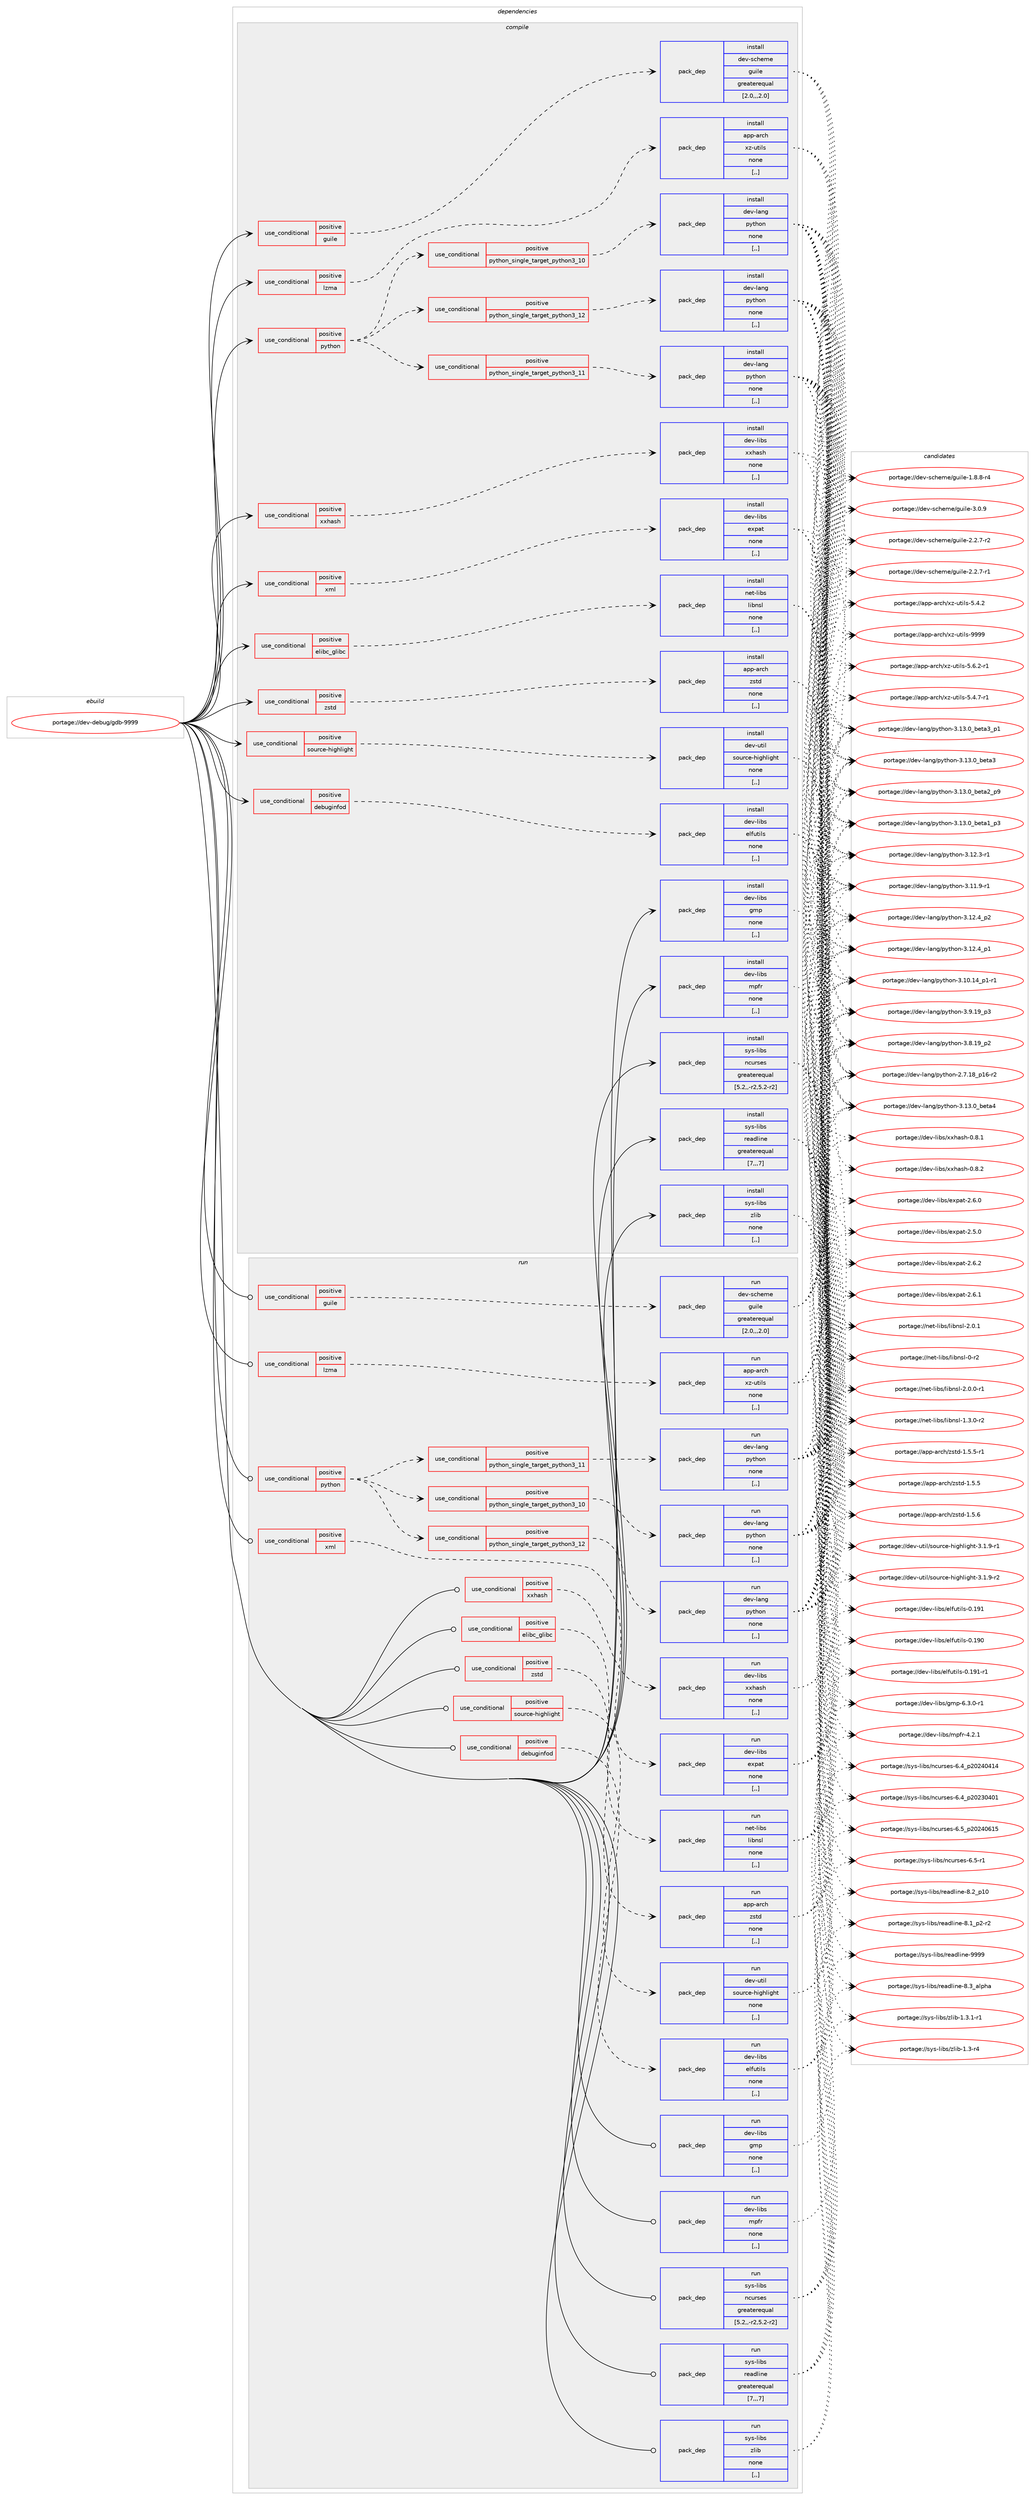 digraph prolog {

# *************
# Graph options
# *************

newrank=true;
concentrate=true;
compound=true;
graph [rankdir=LR,fontname=Helvetica,fontsize=10,ranksep=1.5];#, ranksep=2.5, nodesep=0.2];
edge  [arrowhead=vee];
node  [fontname=Helvetica,fontsize=10];

# **********
# The ebuild
# **********

subgraph cluster_leftcol {
color=gray;
label=<<i>ebuild</i>>;
id [label="portage://dev-debug/gdb-9999", color=red, width=4, href="../dev-debug/gdb-9999.svg"];
}

# ****************
# The dependencies
# ****************

subgraph cluster_midcol {
color=gray;
label=<<i>dependencies</i>>;
subgraph cluster_compile {
fillcolor="#eeeeee";
style=filled;
label=<<i>compile</i>>;
subgraph cond19038 {
dependency72073 [label=<<TABLE BORDER="0" CELLBORDER="1" CELLSPACING="0" CELLPADDING="4"><TR><TD ROWSPAN="3" CELLPADDING="10">use_conditional</TD></TR><TR><TD>positive</TD></TR><TR><TD>debuginfod</TD></TR></TABLE>>, shape=none, color=red];
subgraph pack52085 {
dependency72074 [label=<<TABLE BORDER="0" CELLBORDER="1" CELLSPACING="0" CELLPADDING="4" WIDTH="220"><TR><TD ROWSPAN="6" CELLPADDING="30">pack_dep</TD></TR><TR><TD WIDTH="110">install</TD></TR><TR><TD>dev-libs</TD></TR><TR><TD>elfutils</TD></TR><TR><TD>none</TD></TR><TR><TD>[,,]</TD></TR></TABLE>>, shape=none, color=blue];
}
dependency72073:e -> dependency72074:w [weight=20,style="dashed",arrowhead="vee"];
}
id:e -> dependency72073:w [weight=20,style="solid",arrowhead="vee"];
subgraph cond19039 {
dependency72075 [label=<<TABLE BORDER="0" CELLBORDER="1" CELLSPACING="0" CELLPADDING="4"><TR><TD ROWSPAN="3" CELLPADDING="10">use_conditional</TD></TR><TR><TD>positive</TD></TR><TR><TD>elibc_glibc</TD></TR></TABLE>>, shape=none, color=red];
subgraph pack52086 {
dependency72076 [label=<<TABLE BORDER="0" CELLBORDER="1" CELLSPACING="0" CELLPADDING="4" WIDTH="220"><TR><TD ROWSPAN="6" CELLPADDING="30">pack_dep</TD></TR><TR><TD WIDTH="110">install</TD></TR><TR><TD>net-libs</TD></TR><TR><TD>libnsl</TD></TR><TR><TD>none</TD></TR><TR><TD>[,,]</TD></TR></TABLE>>, shape=none, color=blue];
}
dependency72075:e -> dependency72076:w [weight=20,style="dashed",arrowhead="vee"];
}
id:e -> dependency72075:w [weight=20,style="solid",arrowhead="vee"];
subgraph cond19040 {
dependency72077 [label=<<TABLE BORDER="0" CELLBORDER="1" CELLSPACING="0" CELLPADDING="4"><TR><TD ROWSPAN="3" CELLPADDING="10">use_conditional</TD></TR><TR><TD>positive</TD></TR><TR><TD>guile</TD></TR></TABLE>>, shape=none, color=red];
subgraph pack52087 {
dependency72078 [label=<<TABLE BORDER="0" CELLBORDER="1" CELLSPACING="0" CELLPADDING="4" WIDTH="220"><TR><TD ROWSPAN="6" CELLPADDING="30">pack_dep</TD></TR><TR><TD WIDTH="110">install</TD></TR><TR><TD>dev-scheme</TD></TR><TR><TD>guile</TD></TR><TR><TD>greaterequal</TD></TR><TR><TD>[2.0,,,2.0]</TD></TR></TABLE>>, shape=none, color=blue];
}
dependency72077:e -> dependency72078:w [weight=20,style="dashed",arrowhead="vee"];
}
id:e -> dependency72077:w [weight=20,style="solid",arrowhead="vee"];
subgraph cond19041 {
dependency72079 [label=<<TABLE BORDER="0" CELLBORDER="1" CELLSPACING="0" CELLPADDING="4"><TR><TD ROWSPAN="3" CELLPADDING="10">use_conditional</TD></TR><TR><TD>positive</TD></TR><TR><TD>lzma</TD></TR></TABLE>>, shape=none, color=red];
subgraph pack52088 {
dependency72080 [label=<<TABLE BORDER="0" CELLBORDER="1" CELLSPACING="0" CELLPADDING="4" WIDTH="220"><TR><TD ROWSPAN="6" CELLPADDING="30">pack_dep</TD></TR><TR><TD WIDTH="110">install</TD></TR><TR><TD>app-arch</TD></TR><TR><TD>xz-utils</TD></TR><TR><TD>none</TD></TR><TR><TD>[,,]</TD></TR></TABLE>>, shape=none, color=blue];
}
dependency72079:e -> dependency72080:w [weight=20,style="dashed",arrowhead="vee"];
}
id:e -> dependency72079:w [weight=20,style="solid",arrowhead="vee"];
subgraph cond19042 {
dependency72081 [label=<<TABLE BORDER="0" CELLBORDER="1" CELLSPACING="0" CELLPADDING="4"><TR><TD ROWSPAN="3" CELLPADDING="10">use_conditional</TD></TR><TR><TD>positive</TD></TR><TR><TD>python</TD></TR></TABLE>>, shape=none, color=red];
subgraph cond19043 {
dependency72082 [label=<<TABLE BORDER="0" CELLBORDER="1" CELLSPACING="0" CELLPADDING="4"><TR><TD ROWSPAN="3" CELLPADDING="10">use_conditional</TD></TR><TR><TD>positive</TD></TR><TR><TD>python_single_target_python3_10</TD></TR></TABLE>>, shape=none, color=red];
subgraph pack52089 {
dependency72083 [label=<<TABLE BORDER="0" CELLBORDER="1" CELLSPACING="0" CELLPADDING="4" WIDTH="220"><TR><TD ROWSPAN="6" CELLPADDING="30">pack_dep</TD></TR><TR><TD WIDTH="110">install</TD></TR><TR><TD>dev-lang</TD></TR><TR><TD>python</TD></TR><TR><TD>none</TD></TR><TR><TD>[,,]</TD></TR></TABLE>>, shape=none, color=blue];
}
dependency72082:e -> dependency72083:w [weight=20,style="dashed",arrowhead="vee"];
}
dependency72081:e -> dependency72082:w [weight=20,style="dashed",arrowhead="vee"];
subgraph cond19044 {
dependency72084 [label=<<TABLE BORDER="0" CELLBORDER="1" CELLSPACING="0" CELLPADDING="4"><TR><TD ROWSPAN="3" CELLPADDING="10">use_conditional</TD></TR><TR><TD>positive</TD></TR><TR><TD>python_single_target_python3_11</TD></TR></TABLE>>, shape=none, color=red];
subgraph pack52090 {
dependency72085 [label=<<TABLE BORDER="0" CELLBORDER="1" CELLSPACING="0" CELLPADDING="4" WIDTH="220"><TR><TD ROWSPAN="6" CELLPADDING="30">pack_dep</TD></TR><TR><TD WIDTH="110">install</TD></TR><TR><TD>dev-lang</TD></TR><TR><TD>python</TD></TR><TR><TD>none</TD></TR><TR><TD>[,,]</TD></TR></TABLE>>, shape=none, color=blue];
}
dependency72084:e -> dependency72085:w [weight=20,style="dashed",arrowhead="vee"];
}
dependency72081:e -> dependency72084:w [weight=20,style="dashed",arrowhead="vee"];
subgraph cond19045 {
dependency72086 [label=<<TABLE BORDER="0" CELLBORDER="1" CELLSPACING="0" CELLPADDING="4"><TR><TD ROWSPAN="3" CELLPADDING="10">use_conditional</TD></TR><TR><TD>positive</TD></TR><TR><TD>python_single_target_python3_12</TD></TR></TABLE>>, shape=none, color=red];
subgraph pack52091 {
dependency72087 [label=<<TABLE BORDER="0" CELLBORDER="1" CELLSPACING="0" CELLPADDING="4" WIDTH="220"><TR><TD ROWSPAN="6" CELLPADDING="30">pack_dep</TD></TR><TR><TD WIDTH="110">install</TD></TR><TR><TD>dev-lang</TD></TR><TR><TD>python</TD></TR><TR><TD>none</TD></TR><TR><TD>[,,]</TD></TR></TABLE>>, shape=none, color=blue];
}
dependency72086:e -> dependency72087:w [weight=20,style="dashed",arrowhead="vee"];
}
dependency72081:e -> dependency72086:w [weight=20,style="dashed",arrowhead="vee"];
}
id:e -> dependency72081:w [weight=20,style="solid",arrowhead="vee"];
subgraph cond19046 {
dependency72088 [label=<<TABLE BORDER="0" CELLBORDER="1" CELLSPACING="0" CELLPADDING="4"><TR><TD ROWSPAN="3" CELLPADDING="10">use_conditional</TD></TR><TR><TD>positive</TD></TR><TR><TD>source-highlight</TD></TR></TABLE>>, shape=none, color=red];
subgraph pack52092 {
dependency72089 [label=<<TABLE BORDER="0" CELLBORDER="1" CELLSPACING="0" CELLPADDING="4" WIDTH="220"><TR><TD ROWSPAN="6" CELLPADDING="30">pack_dep</TD></TR><TR><TD WIDTH="110">install</TD></TR><TR><TD>dev-util</TD></TR><TR><TD>source-highlight</TD></TR><TR><TD>none</TD></TR><TR><TD>[,,]</TD></TR></TABLE>>, shape=none, color=blue];
}
dependency72088:e -> dependency72089:w [weight=20,style="dashed",arrowhead="vee"];
}
id:e -> dependency72088:w [weight=20,style="solid",arrowhead="vee"];
subgraph cond19047 {
dependency72090 [label=<<TABLE BORDER="0" CELLBORDER="1" CELLSPACING="0" CELLPADDING="4"><TR><TD ROWSPAN="3" CELLPADDING="10">use_conditional</TD></TR><TR><TD>positive</TD></TR><TR><TD>xml</TD></TR></TABLE>>, shape=none, color=red];
subgraph pack52093 {
dependency72091 [label=<<TABLE BORDER="0" CELLBORDER="1" CELLSPACING="0" CELLPADDING="4" WIDTH="220"><TR><TD ROWSPAN="6" CELLPADDING="30">pack_dep</TD></TR><TR><TD WIDTH="110">install</TD></TR><TR><TD>dev-libs</TD></TR><TR><TD>expat</TD></TR><TR><TD>none</TD></TR><TR><TD>[,,]</TD></TR></TABLE>>, shape=none, color=blue];
}
dependency72090:e -> dependency72091:w [weight=20,style="dashed",arrowhead="vee"];
}
id:e -> dependency72090:w [weight=20,style="solid",arrowhead="vee"];
subgraph cond19048 {
dependency72092 [label=<<TABLE BORDER="0" CELLBORDER="1" CELLSPACING="0" CELLPADDING="4"><TR><TD ROWSPAN="3" CELLPADDING="10">use_conditional</TD></TR><TR><TD>positive</TD></TR><TR><TD>xxhash</TD></TR></TABLE>>, shape=none, color=red];
subgraph pack52094 {
dependency72093 [label=<<TABLE BORDER="0" CELLBORDER="1" CELLSPACING="0" CELLPADDING="4" WIDTH="220"><TR><TD ROWSPAN="6" CELLPADDING="30">pack_dep</TD></TR><TR><TD WIDTH="110">install</TD></TR><TR><TD>dev-libs</TD></TR><TR><TD>xxhash</TD></TR><TR><TD>none</TD></TR><TR><TD>[,,]</TD></TR></TABLE>>, shape=none, color=blue];
}
dependency72092:e -> dependency72093:w [weight=20,style="dashed",arrowhead="vee"];
}
id:e -> dependency72092:w [weight=20,style="solid",arrowhead="vee"];
subgraph cond19049 {
dependency72094 [label=<<TABLE BORDER="0" CELLBORDER="1" CELLSPACING="0" CELLPADDING="4"><TR><TD ROWSPAN="3" CELLPADDING="10">use_conditional</TD></TR><TR><TD>positive</TD></TR><TR><TD>zstd</TD></TR></TABLE>>, shape=none, color=red];
subgraph pack52095 {
dependency72095 [label=<<TABLE BORDER="0" CELLBORDER="1" CELLSPACING="0" CELLPADDING="4" WIDTH="220"><TR><TD ROWSPAN="6" CELLPADDING="30">pack_dep</TD></TR><TR><TD WIDTH="110">install</TD></TR><TR><TD>app-arch</TD></TR><TR><TD>zstd</TD></TR><TR><TD>none</TD></TR><TR><TD>[,,]</TD></TR></TABLE>>, shape=none, color=blue];
}
dependency72094:e -> dependency72095:w [weight=20,style="dashed",arrowhead="vee"];
}
id:e -> dependency72094:w [weight=20,style="solid",arrowhead="vee"];
subgraph pack52096 {
dependency72096 [label=<<TABLE BORDER="0" CELLBORDER="1" CELLSPACING="0" CELLPADDING="4" WIDTH="220"><TR><TD ROWSPAN="6" CELLPADDING="30">pack_dep</TD></TR><TR><TD WIDTH="110">install</TD></TR><TR><TD>dev-libs</TD></TR><TR><TD>gmp</TD></TR><TR><TD>none</TD></TR><TR><TD>[,,]</TD></TR></TABLE>>, shape=none, color=blue];
}
id:e -> dependency72096:w [weight=20,style="solid",arrowhead="vee"];
subgraph pack52097 {
dependency72097 [label=<<TABLE BORDER="0" CELLBORDER="1" CELLSPACING="0" CELLPADDING="4" WIDTH="220"><TR><TD ROWSPAN="6" CELLPADDING="30">pack_dep</TD></TR><TR><TD WIDTH="110">install</TD></TR><TR><TD>dev-libs</TD></TR><TR><TD>mpfr</TD></TR><TR><TD>none</TD></TR><TR><TD>[,,]</TD></TR></TABLE>>, shape=none, color=blue];
}
id:e -> dependency72097:w [weight=20,style="solid",arrowhead="vee"];
subgraph pack52098 {
dependency72098 [label=<<TABLE BORDER="0" CELLBORDER="1" CELLSPACING="0" CELLPADDING="4" WIDTH="220"><TR><TD ROWSPAN="6" CELLPADDING="30">pack_dep</TD></TR><TR><TD WIDTH="110">install</TD></TR><TR><TD>sys-libs</TD></TR><TR><TD>ncurses</TD></TR><TR><TD>greaterequal</TD></TR><TR><TD>[5.2,,-r2,5.2-r2]</TD></TR></TABLE>>, shape=none, color=blue];
}
id:e -> dependency72098:w [weight=20,style="solid",arrowhead="vee"];
subgraph pack52099 {
dependency72099 [label=<<TABLE BORDER="0" CELLBORDER="1" CELLSPACING="0" CELLPADDING="4" WIDTH="220"><TR><TD ROWSPAN="6" CELLPADDING="30">pack_dep</TD></TR><TR><TD WIDTH="110">install</TD></TR><TR><TD>sys-libs</TD></TR><TR><TD>readline</TD></TR><TR><TD>greaterequal</TD></TR><TR><TD>[7,,,7]</TD></TR></TABLE>>, shape=none, color=blue];
}
id:e -> dependency72099:w [weight=20,style="solid",arrowhead="vee"];
subgraph pack52100 {
dependency72100 [label=<<TABLE BORDER="0" CELLBORDER="1" CELLSPACING="0" CELLPADDING="4" WIDTH="220"><TR><TD ROWSPAN="6" CELLPADDING="30">pack_dep</TD></TR><TR><TD WIDTH="110">install</TD></TR><TR><TD>sys-libs</TD></TR><TR><TD>zlib</TD></TR><TR><TD>none</TD></TR><TR><TD>[,,]</TD></TR></TABLE>>, shape=none, color=blue];
}
id:e -> dependency72100:w [weight=20,style="solid",arrowhead="vee"];
}
subgraph cluster_compileandrun {
fillcolor="#eeeeee";
style=filled;
label=<<i>compile and run</i>>;
}
subgraph cluster_run {
fillcolor="#eeeeee";
style=filled;
label=<<i>run</i>>;
subgraph cond19050 {
dependency72101 [label=<<TABLE BORDER="0" CELLBORDER="1" CELLSPACING="0" CELLPADDING="4"><TR><TD ROWSPAN="3" CELLPADDING="10">use_conditional</TD></TR><TR><TD>positive</TD></TR><TR><TD>debuginfod</TD></TR></TABLE>>, shape=none, color=red];
subgraph pack52101 {
dependency72102 [label=<<TABLE BORDER="0" CELLBORDER="1" CELLSPACING="0" CELLPADDING="4" WIDTH="220"><TR><TD ROWSPAN="6" CELLPADDING="30">pack_dep</TD></TR><TR><TD WIDTH="110">run</TD></TR><TR><TD>dev-libs</TD></TR><TR><TD>elfutils</TD></TR><TR><TD>none</TD></TR><TR><TD>[,,]</TD></TR></TABLE>>, shape=none, color=blue];
}
dependency72101:e -> dependency72102:w [weight=20,style="dashed",arrowhead="vee"];
}
id:e -> dependency72101:w [weight=20,style="solid",arrowhead="odot"];
subgraph cond19051 {
dependency72103 [label=<<TABLE BORDER="0" CELLBORDER="1" CELLSPACING="0" CELLPADDING="4"><TR><TD ROWSPAN="3" CELLPADDING="10">use_conditional</TD></TR><TR><TD>positive</TD></TR><TR><TD>elibc_glibc</TD></TR></TABLE>>, shape=none, color=red];
subgraph pack52102 {
dependency72104 [label=<<TABLE BORDER="0" CELLBORDER="1" CELLSPACING="0" CELLPADDING="4" WIDTH="220"><TR><TD ROWSPAN="6" CELLPADDING="30">pack_dep</TD></TR><TR><TD WIDTH="110">run</TD></TR><TR><TD>net-libs</TD></TR><TR><TD>libnsl</TD></TR><TR><TD>none</TD></TR><TR><TD>[,,]</TD></TR></TABLE>>, shape=none, color=blue];
}
dependency72103:e -> dependency72104:w [weight=20,style="dashed",arrowhead="vee"];
}
id:e -> dependency72103:w [weight=20,style="solid",arrowhead="odot"];
subgraph cond19052 {
dependency72105 [label=<<TABLE BORDER="0" CELLBORDER="1" CELLSPACING="0" CELLPADDING="4"><TR><TD ROWSPAN="3" CELLPADDING="10">use_conditional</TD></TR><TR><TD>positive</TD></TR><TR><TD>guile</TD></TR></TABLE>>, shape=none, color=red];
subgraph pack52103 {
dependency72106 [label=<<TABLE BORDER="0" CELLBORDER="1" CELLSPACING="0" CELLPADDING="4" WIDTH="220"><TR><TD ROWSPAN="6" CELLPADDING="30">pack_dep</TD></TR><TR><TD WIDTH="110">run</TD></TR><TR><TD>dev-scheme</TD></TR><TR><TD>guile</TD></TR><TR><TD>greaterequal</TD></TR><TR><TD>[2.0,,,2.0]</TD></TR></TABLE>>, shape=none, color=blue];
}
dependency72105:e -> dependency72106:w [weight=20,style="dashed",arrowhead="vee"];
}
id:e -> dependency72105:w [weight=20,style="solid",arrowhead="odot"];
subgraph cond19053 {
dependency72107 [label=<<TABLE BORDER="0" CELLBORDER="1" CELLSPACING="0" CELLPADDING="4"><TR><TD ROWSPAN="3" CELLPADDING="10">use_conditional</TD></TR><TR><TD>positive</TD></TR><TR><TD>lzma</TD></TR></TABLE>>, shape=none, color=red];
subgraph pack52104 {
dependency72108 [label=<<TABLE BORDER="0" CELLBORDER="1" CELLSPACING="0" CELLPADDING="4" WIDTH="220"><TR><TD ROWSPAN="6" CELLPADDING="30">pack_dep</TD></TR><TR><TD WIDTH="110">run</TD></TR><TR><TD>app-arch</TD></TR><TR><TD>xz-utils</TD></TR><TR><TD>none</TD></TR><TR><TD>[,,]</TD></TR></TABLE>>, shape=none, color=blue];
}
dependency72107:e -> dependency72108:w [weight=20,style="dashed",arrowhead="vee"];
}
id:e -> dependency72107:w [weight=20,style="solid",arrowhead="odot"];
subgraph cond19054 {
dependency72109 [label=<<TABLE BORDER="0" CELLBORDER="1" CELLSPACING="0" CELLPADDING="4"><TR><TD ROWSPAN="3" CELLPADDING="10">use_conditional</TD></TR><TR><TD>positive</TD></TR><TR><TD>python</TD></TR></TABLE>>, shape=none, color=red];
subgraph cond19055 {
dependency72110 [label=<<TABLE BORDER="0" CELLBORDER="1" CELLSPACING="0" CELLPADDING="4"><TR><TD ROWSPAN="3" CELLPADDING="10">use_conditional</TD></TR><TR><TD>positive</TD></TR><TR><TD>python_single_target_python3_10</TD></TR></TABLE>>, shape=none, color=red];
subgraph pack52105 {
dependency72111 [label=<<TABLE BORDER="0" CELLBORDER="1" CELLSPACING="0" CELLPADDING="4" WIDTH="220"><TR><TD ROWSPAN="6" CELLPADDING="30">pack_dep</TD></TR><TR><TD WIDTH="110">run</TD></TR><TR><TD>dev-lang</TD></TR><TR><TD>python</TD></TR><TR><TD>none</TD></TR><TR><TD>[,,]</TD></TR></TABLE>>, shape=none, color=blue];
}
dependency72110:e -> dependency72111:w [weight=20,style="dashed",arrowhead="vee"];
}
dependency72109:e -> dependency72110:w [weight=20,style="dashed",arrowhead="vee"];
subgraph cond19056 {
dependency72112 [label=<<TABLE BORDER="0" CELLBORDER="1" CELLSPACING="0" CELLPADDING="4"><TR><TD ROWSPAN="3" CELLPADDING="10">use_conditional</TD></TR><TR><TD>positive</TD></TR><TR><TD>python_single_target_python3_11</TD></TR></TABLE>>, shape=none, color=red];
subgraph pack52106 {
dependency72113 [label=<<TABLE BORDER="0" CELLBORDER="1" CELLSPACING="0" CELLPADDING="4" WIDTH="220"><TR><TD ROWSPAN="6" CELLPADDING="30">pack_dep</TD></TR><TR><TD WIDTH="110">run</TD></TR><TR><TD>dev-lang</TD></TR><TR><TD>python</TD></TR><TR><TD>none</TD></TR><TR><TD>[,,]</TD></TR></TABLE>>, shape=none, color=blue];
}
dependency72112:e -> dependency72113:w [weight=20,style="dashed",arrowhead="vee"];
}
dependency72109:e -> dependency72112:w [weight=20,style="dashed",arrowhead="vee"];
subgraph cond19057 {
dependency72114 [label=<<TABLE BORDER="0" CELLBORDER="1" CELLSPACING="0" CELLPADDING="4"><TR><TD ROWSPAN="3" CELLPADDING="10">use_conditional</TD></TR><TR><TD>positive</TD></TR><TR><TD>python_single_target_python3_12</TD></TR></TABLE>>, shape=none, color=red];
subgraph pack52107 {
dependency72115 [label=<<TABLE BORDER="0" CELLBORDER="1" CELLSPACING="0" CELLPADDING="4" WIDTH="220"><TR><TD ROWSPAN="6" CELLPADDING="30">pack_dep</TD></TR><TR><TD WIDTH="110">run</TD></TR><TR><TD>dev-lang</TD></TR><TR><TD>python</TD></TR><TR><TD>none</TD></TR><TR><TD>[,,]</TD></TR></TABLE>>, shape=none, color=blue];
}
dependency72114:e -> dependency72115:w [weight=20,style="dashed",arrowhead="vee"];
}
dependency72109:e -> dependency72114:w [weight=20,style="dashed",arrowhead="vee"];
}
id:e -> dependency72109:w [weight=20,style="solid",arrowhead="odot"];
subgraph cond19058 {
dependency72116 [label=<<TABLE BORDER="0" CELLBORDER="1" CELLSPACING="0" CELLPADDING="4"><TR><TD ROWSPAN="3" CELLPADDING="10">use_conditional</TD></TR><TR><TD>positive</TD></TR><TR><TD>source-highlight</TD></TR></TABLE>>, shape=none, color=red];
subgraph pack52108 {
dependency72117 [label=<<TABLE BORDER="0" CELLBORDER="1" CELLSPACING="0" CELLPADDING="4" WIDTH="220"><TR><TD ROWSPAN="6" CELLPADDING="30">pack_dep</TD></TR><TR><TD WIDTH="110">run</TD></TR><TR><TD>dev-util</TD></TR><TR><TD>source-highlight</TD></TR><TR><TD>none</TD></TR><TR><TD>[,,]</TD></TR></TABLE>>, shape=none, color=blue];
}
dependency72116:e -> dependency72117:w [weight=20,style="dashed",arrowhead="vee"];
}
id:e -> dependency72116:w [weight=20,style="solid",arrowhead="odot"];
subgraph cond19059 {
dependency72118 [label=<<TABLE BORDER="0" CELLBORDER="1" CELLSPACING="0" CELLPADDING="4"><TR><TD ROWSPAN="3" CELLPADDING="10">use_conditional</TD></TR><TR><TD>positive</TD></TR><TR><TD>xml</TD></TR></TABLE>>, shape=none, color=red];
subgraph pack52109 {
dependency72119 [label=<<TABLE BORDER="0" CELLBORDER="1" CELLSPACING="0" CELLPADDING="4" WIDTH="220"><TR><TD ROWSPAN="6" CELLPADDING="30">pack_dep</TD></TR><TR><TD WIDTH="110">run</TD></TR><TR><TD>dev-libs</TD></TR><TR><TD>expat</TD></TR><TR><TD>none</TD></TR><TR><TD>[,,]</TD></TR></TABLE>>, shape=none, color=blue];
}
dependency72118:e -> dependency72119:w [weight=20,style="dashed",arrowhead="vee"];
}
id:e -> dependency72118:w [weight=20,style="solid",arrowhead="odot"];
subgraph cond19060 {
dependency72120 [label=<<TABLE BORDER="0" CELLBORDER="1" CELLSPACING="0" CELLPADDING="4"><TR><TD ROWSPAN="3" CELLPADDING="10">use_conditional</TD></TR><TR><TD>positive</TD></TR><TR><TD>xxhash</TD></TR></TABLE>>, shape=none, color=red];
subgraph pack52110 {
dependency72121 [label=<<TABLE BORDER="0" CELLBORDER="1" CELLSPACING="0" CELLPADDING="4" WIDTH="220"><TR><TD ROWSPAN="6" CELLPADDING="30">pack_dep</TD></TR><TR><TD WIDTH="110">run</TD></TR><TR><TD>dev-libs</TD></TR><TR><TD>xxhash</TD></TR><TR><TD>none</TD></TR><TR><TD>[,,]</TD></TR></TABLE>>, shape=none, color=blue];
}
dependency72120:e -> dependency72121:w [weight=20,style="dashed",arrowhead="vee"];
}
id:e -> dependency72120:w [weight=20,style="solid",arrowhead="odot"];
subgraph cond19061 {
dependency72122 [label=<<TABLE BORDER="0" CELLBORDER="1" CELLSPACING="0" CELLPADDING="4"><TR><TD ROWSPAN="3" CELLPADDING="10">use_conditional</TD></TR><TR><TD>positive</TD></TR><TR><TD>zstd</TD></TR></TABLE>>, shape=none, color=red];
subgraph pack52111 {
dependency72123 [label=<<TABLE BORDER="0" CELLBORDER="1" CELLSPACING="0" CELLPADDING="4" WIDTH="220"><TR><TD ROWSPAN="6" CELLPADDING="30">pack_dep</TD></TR><TR><TD WIDTH="110">run</TD></TR><TR><TD>app-arch</TD></TR><TR><TD>zstd</TD></TR><TR><TD>none</TD></TR><TR><TD>[,,]</TD></TR></TABLE>>, shape=none, color=blue];
}
dependency72122:e -> dependency72123:w [weight=20,style="dashed",arrowhead="vee"];
}
id:e -> dependency72122:w [weight=20,style="solid",arrowhead="odot"];
subgraph pack52112 {
dependency72124 [label=<<TABLE BORDER="0" CELLBORDER="1" CELLSPACING="0" CELLPADDING="4" WIDTH="220"><TR><TD ROWSPAN="6" CELLPADDING="30">pack_dep</TD></TR><TR><TD WIDTH="110">run</TD></TR><TR><TD>dev-libs</TD></TR><TR><TD>gmp</TD></TR><TR><TD>none</TD></TR><TR><TD>[,,]</TD></TR></TABLE>>, shape=none, color=blue];
}
id:e -> dependency72124:w [weight=20,style="solid",arrowhead="odot"];
subgraph pack52113 {
dependency72125 [label=<<TABLE BORDER="0" CELLBORDER="1" CELLSPACING="0" CELLPADDING="4" WIDTH="220"><TR><TD ROWSPAN="6" CELLPADDING="30">pack_dep</TD></TR><TR><TD WIDTH="110">run</TD></TR><TR><TD>dev-libs</TD></TR><TR><TD>mpfr</TD></TR><TR><TD>none</TD></TR><TR><TD>[,,]</TD></TR></TABLE>>, shape=none, color=blue];
}
id:e -> dependency72125:w [weight=20,style="solid",arrowhead="odot"];
subgraph pack52114 {
dependency72126 [label=<<TABLE BORDER="0" CELLBORDER="1" CELLSPACING="0" CELLPADDING="4" WIDTH="220"><TR><TD ROWSPAN="6" CELLPADDING="30">pack_dep</TD></TR><TR><TD WIDTH="110">run</TD></TR><TR><TD>sys-libs</TD></TR><TR><TD>ncurses</TD></TR><TR><TD>greaterequal</TD></TR><TR><TD>[5.2,,-r2,5.2-r2]</TD></TR></TABLE>>, shape=none, color=blue];
}
id:e -> dependency72126:w [weight=20,style="solid",arrowhead="odot"];
subgraph pack52115 {
dependency72127 [label=<<TABLE BORDER="0" CELLBORDER="1" CELLSPACING="0" CELLPADDING="4" WIDTH="220"><TR><TD ROWSPAN="6" CELLPADDING="30">pack_dep</TD></TR><TR><TD WIDTH="110">run</TD></TR><TR><TD>sys-libs</TD></TR><TR><TD>readline</TD></TR><TR><TD>greaterequal</TD></TR><TR><TD>[7,,,7]</TD></TR></TABLE>>, shape=none, color=blue];
}
id:e -> dependency72127:w [weight=20,style="solid",arrowhead="odot"];
subgraph pack52116 {
dependency72128 [label=<<TABLE BORDER="0" CELLBORDER="1" CELLSPACING="0" CELLPADDING="4" WIDTH="220"><TR><TD ROWSPAN="6" CELLPADDING="30">pack_dep</TD></TR><TR><TD WIDTH="110">run</TD></TR><TR><TD>sys-libs</TD></TR><TR><TD>zlib</TD></TR><TR><TD>none</TD></TR><TR><TD>[,,]</TD></TR></TABLE>>, shape=none, color=blue];
}
id:e -> dependency72128:w [weight=20,style="solid",arrowhead="odot"];
}
}

# **************
# The candidates
# **************

subgraph cluster_choices {
rank=same;
color=gray;
label=<<i>candidates</i>>;

subgraph choice52085 {
color=black;
nodesep=1;
choice1001011184510810598115471011081021171161051081154548464957494511449 [label="portage://dev-libs/elfutils-0.191-r1", color=red, width=4,href="../dev-libs/elfutils-0.191-r1.svg"];
choice100101118451081059811547101108102117116105108115454846495749 [label="portage://dev-libs/elfutils-0.191", color=red, width=4,href="../dev-libs/elfutils-0.191.svg"];
choice100101118451081059811547101108102117116105108115454846495748 [label="portage://dev-libs/elfutils-0.190", color=red, width=4,href="../dev-libs/elfutils-0.190.svg"];
dependency72074:e -> choice1001011184510810598115471011081021171161051081154548464957494511449:w [style=dotted,weight="100"];
dependency72074:e -> choice100101118451081059811547101108102117116105108115454846495749:w [style=dotted,weight="100"];
dependency72074:e -> choice100101118451081059811547101108102117116105108115454846495748:w [style=dotted,weight="100"];
}
subgraph choice52086 {
color=black;
nodesep=1;
choice11010111645108105981154710810598110115108455046484649 [label="portage://net-libs/libnsl-2.0.1", color=red, width=4,href="../net-libs/libnsl-2.0.1.svg"];
choice110101116451081059811547108105981101151084550464846484511449 [label="portage://net-libs/libnsl-2.0.0-r1", color=red, width=4,href="../net-libs/libnsl-2.0.0-r1.svg"];
choice110101116451081059811547108105981101151084549465146484511450 [label="portage://net-libs/libnsl-1.3.0-r2", color=red, width=4,href="../net-libs/libnsl-1.3.0-r2.svg"];
choice1101011164510810598115471081059811011510845484511450 [label="portage://net-libs/libnsl-0-r2", color=red, width=4,href="../net-libs/libnsl-0-r2.svg"];
dependency72076:e -> choice11010111645108105981154710810598110115108455046484649:w [style=dotted,weight="100"];
dependency72076:e -> choice110101116451081059811547108105981101151084550464846484511449:w [style=dotted,weight="100"];
dependency72076:e -> choice110101116451081059811547108105981101151084549465146484511450:w [style=dotted,weight="100"];
dependency72076:e -> choice1101011164510810598115471081059811011510845484511450:w [style=dotted,weight="100"];
}
subgraph choice52087 {
color=black;
nodesep=1;
choice100101118451159910410110910147103117105108101455146484657 [label="portage://dev-scheme/guile-3.0.9", color=red, width=4,href="../dev-scheme/guile-3.0.9.svg"];
choice1001011184511599104101109101471031171051081014550465046554511450 [label="portage://dev-scheme/guile-2.2.7-r2", color=red, width=4,href="../dev-scheme/guile-2.2.7-r2.svg"];
choice1001011184511599104101109101471031171051081014550465046554511449 [label="portage://dev-scheme/guile-2.2.7-r1", color=red, width=4,href="../dev-scheme/guile-2.2.7-r1.svg"];
choice1001011184511599104101109101471031171051081014549465646564511452 [label="portage://dev-scheme/guile-1.8.8-r4", color=red, width=4,href="../dev-scheme/guile-1.8.8-r4.svg"];
dependency72078:e -> choice100101118451159910410110910147103117105108101455146484657:w [style=dotted,weight="100"];
dependency72078:e -> choice1001011184511599104101109101471031171051081014550465046554511450:w [style=dotted,weight="100"];
dependency72078:e -> choice1001011184511599104101109101471031171051081014550465046554511449:w [style=dotted,weight="100"];
dependency72078:e -> choice1001011184511599104101109101471031171051081014549465646564511452:w [style=dotted,weight="100"];
}
subgraph choice52088 {
color=black;
nodesep=1;
choice9711211245971149910447120122451171161051081154557575757 [label="portage://app-arch/xz-utils-9999", color=red, width=4,href="../app-arch/xz-utils-9999.svg"];
choice9711211245971149910447120122451171161051081154553465446504511449 [label="portage://app-arch/xz-utils-5.6.2-r1", color=red, width=4,href="../app-arch/xz-utils-5.6.2-r1.svg"];
choice9711211245971149910447120122451171161051081154553465246554511449 [label="portage://app-arch/xz-utils-5.4.7-r1", color=red, width=4,href="../app-arch/xz-utils-5.4.7-r1.svg"];
choice971121124597114991044712012245117116105108115455346524650 [label="portage://app-arch/xz-utils-5.4.2", color=red, width=4,href="../app-arch/xz-utils-5.4.2.svg"];
dependency72080:e -> choice9711211245971149910447120122451171161051081154557575757:w [style=dotted,weight="100"];
dependency72080:e -> choice9711211245971149910447120122451171161051081154553465446504511449:w [style=dotted,weight="100"];
dependency72080:e -> choice9711211245971149910447120122451171161051081154553465246554511449:w [style=dotted,weight="100"];
dependency72080:e -> choice971121124597114991044712012245117116105108115455346524650:w [style=dotted,weight="100"];
}
subgraph choice52089 {
color=black;
nodesep=1;
choice1001011184510897110103471121211161041111104551464951464895981011169752 [label="portage://dev-lang/python-3.13.0_beta4", color=red, width=4,href="../dev-lang/python-3.13.0_beta4.svg"];
choice10010111845108971101034711212111610411111045514649514648959810111697519511249 [label="portage://dev-lang/python-3.13.0_beta3_p1", color=red, width=4,href="../dev-lang/python-3.13.0_beta3_p1.svg"];
choice1001011184510897110103471121211161041111104551464951464895981011169751 [label="portage://dev-lang/python-3.13.0_beta3", color=red, width=4,href="../dev-lang/python-3.13.0_beta3.svg"];
choice10010111845108971101034711212111610411111045514649514648959810111697509511257 [label="portage://dev-lang/python-3.13.0_beta2_p9", color=red, width=4,href="../dev-lang/python-3.13.0_beta2_p9.svg"];
choice10010111845108971101034711212111610411111045514649514648959810111697499511251 [label="portage://dev-lang/python-3.13.0_beta1_p3", color=red, width=4,href="../dev-lang/python-3.13.0_beta1_p3.svg"];
choice100101118451089711010347112121116104111110455146495046529511250 [label="portage://dev-lang/python-3.12.4_p2", color=red, width=4,href="../dev-lang/python-3.12.4_p2.svg"];
choice100101118451089711010347112121116104111110455146495046529511249 [label="portage://dev-lang/python-3.12.4_p1", color=red, width=4,href="../dev-lang/python-3.12.4_p1.svg"];
choice100101118451089711010347112121116104111110455146495046514511449 [label="portage://dev-lang/python-3.12.3-r1", color=red, width=4,href="../dev-lang/python-3.12.3-r1.svg"];
choice100101118451089711010347112121116104111110455146494946574511449 [label="portage://dev-lang/python-3.11.9-r1", color=red, width=4,href="../dev-lang/python-3.11.9-r1.svg"];
choice100101118451089711010347112121116104111110455146494846495295112494511449 [label="portage://dev-lang/python-3.10.14_p1-r1", color=red, width=4,href="../dev-lang/python-3.10.14_p1-r1.svg"];
choice100101118451089711010347112121116104111110455146574649579511251 [label="portage://dev-lang/python-3.9.19_p3", color=red, width=4,href="../dev-lang/python-3.9.19_p3.svg"];
choice100101118451089711010347112121116104111110455146564649579511250 [label="portage://dev-lang/python-3.8.19_p2", color=red, width=4,href="../dev-lang/python-3.8.19_p2.svg"];
choice100101118451089711010347112121116104111110455046554649569511249544511450 [label="portage://dev-lang/python-2.7.18_p16-r2", color=red, width=4,href="../dev-lang/python-2.7.18_p16-r2.svg"];
dependency72083:e -> choice1001011184510897110103471121211161041111104551464951464895981011169752:w [style=dotted,weight="100"];
dependency72083:e -> choice10010111845108971101034711212111610411111045514649514648959810111697519511249:w [style=dotted,weight="100"];
dependency72083:e -> choice1001011184510897110103471121211161041111104551464951464895981011169751:w [style=dotted,weight="100"];
dependency72083:e -> choice10010111845108971101034711212111610411111045514649514648959810111697509511257:w [style=dotted,weight="100"];
dependency72083:e -> choice10010111845108971101034711212111610411111045514649514648959810111697499511251:w [style=dotted,weight="100"];
dependency72083:e -> choice100101118451089711010347112121116104111110455146495046529511250:w [style=dotted,weight="100"];
dependency72083:e -> choice100101118451089711010347112121116104111110455146495046529511249:w [style=dotted,weight="100"];
dependency72083:e -> choice100101118451089711010347112121116104111110455146495046514511449:w [style=dotted,weight="100"];
dependency72083:e -> choice100101118451089711010347112121116104111110455146494946574511449:w [style=dotted,weight="100"];
dependency72083:e -> choice100101118451089711010347112121116104111110455146494846495295112494511449:w [style=dotted,weight="100"];
dependency72083:e -> choice100101118451089711010347112121116104111110455146574649579511251:w [style=dotted,weight="100"];
dependency72083:e -> choice100101118451089711010347112121116104111110455146564649579511250:w [style=dotted,weight="100"];
dependency72083:e -> choice100101118451089711010347112121116104111110455046554649569511249544511450:w [style=dotted,weight="100"];
}
subgraph choice52090 {
color=black;
nodesep=1;
choice1001011184510897110103471121211161041111104551464951464895981011169752 [label="portage://dev-lang/python-3.13.0_beta4", color=red, width=4,href="../dev-lang/python-3.13.0_beta4.svg"];
choice10010111845108971101034711212111610411111045514649514648959810111697519511249 [label="portage://dev-lang/python-3.13.0_beta3_p1", color=red, width=4,href="../dev-lang/python-3.13.0_beta3_p1.svg"];
choice1001011184510897110103471121211161041111104551464951464895981011169751 [label="portage://dev-lang/python-3.13.0_beta3", color=red, width=4,href="../dev-lang/python-3.13.0_beta3.svg"];
choice10010111845108971101034711212111610411111045514649514648959810111697509511257 [label="portage://dev-lang/python-3.13.0_beta2_p9", color=red, width=4,href="../dev-lang/python-3.13.0_beta2_p9.svg"];
choice10010111845108971101034711212111610411111045514649514648959810111697499511251 [label="portage://dev-lang/python-3.13.0_beta1_p3", color=red, width=4,href="../dev-lang/python-3.13.0_beta1_p3.svg"];
choice100101118451089711010347112121116104111110455146495046529511250 [label="portage://dev-lang/python-3.12.4_p2", color=red, width=4,href="../dev-lang/python-3.12.4_p2.svg"];
choice100101118451089711010347112121116104111110455146495046529511249 [label="portage://dev-lang/python-3.12.4_p1", color=red, width=4,href="../dev-lang/python-3.12.4_p1.svg"];
choice100101118451089711010347112121116104111110455146495046514511449 [label="portage://dev-lang/python-3.12.3-r1", color=red, width=4,href="../dev-lang/python-3.12.3-r1.svg"];
choice100101118451089711010347112121116104111110455146494946574511449 [label="portage://dev-lang/python-3.11.9-r1", color=red, width=4,href="../dev-lang/python-3.11.9-r1.svg"];
choice100101118451089711010347112121116104111110455146494846495295112494511449 [label="portage://dev-lang/python-3.10.14_p1-r1", color=red, width=4,href="../dev-lang/python-3.10.14_p1-r1.svg"];
choice100101118451089711010347112121116104111110455146574649579511251 [label="portage://dev-lang/python-3.9.19_p3", color=red, width=4,href="../dev-lang/python-3.9.19_p3.svg"];
choice100101118451089711010347112121116104111110455146564649579511250 [label="portage://dev-lang/python-3.8.19_p2", color=red, width=4,href="../dev-lang/python-3.8.19_p2.svg"];
choice100101118451089711010347112121116104111110455046554649569511249544511450 [label="portage://dev-lang/python-2.7.18_p16-r2", color=red, width=4,href="../dev-lang/python-2.7.18_p16-r2.svg"];
dependency72085:e -> choice1001011184510897110103471121211161041111104551464951464895981011169752:w [style=dotted,weight="100"];
dependency72085:e -> choice10010111845108971101034711212111610411111045514649514648959810111697519511249:w [style=dotted,weight="100"];
dependency72085:e -> choice1001011184510897110103471121211161041111104551464951464895981011169751:w [style=dotted,weight="100"];
dependency72085:e -> choice10010111845108971101034711212111610411111045514649514648959810111697509511257:w [style=dotted,weight="100"];
dependency72085:e -> choice10010111845108971101034711212111610411111045514649514648959810111697499511251:w [style=dotted,weight="100"];
dependency72085:e -> choice100101118451089711010347112121116104111110455146495046529511250:w [style=dotted,weight="100"];
dependency72085:e -> choice100101118451089711010347112121116104111110455146495046529511249:w [style=dotted,weight="100"];
dependency72085:e -> choice100101118451089711010347112121116104111110455146495046514511449:w [style=dotted,weight="100"];
dependency72085:e -> choice100101118451089711010347112121116104111110455146494946574511449:w [style=dotted,weight="100"];
dependency72085:e -> choice100101118451089711010347112121116104111110455146494846495295112494511449:w [style=dotted,weight="100"];
dependency72085:e -> choice100101118451089711010347112121116104111110455146574649579511251:w [style=dotted,weight="100"];
dependency72085:e -> choice100101118451089711010347112121116104111110455146564649579511250:w [style=dotted,weight="100"];
dependency72085:e -> choice100101118451089711010347112121116104111110455046554649569511249544511450:w [style=dotted,weight="100"];
}
subgraph choice52091 {
color=black;
nodesep=1;
choice1001011184510897110103471121211161041111104551464951464895981011169752 [label="portage://dev-lang/python-3.13.0_beta4", color=red, width=4,href="../dev-lang/python-3.13.0_beta4.svg"];
choice10010111845108971101034711212111610411111045514649514648959810111697519511249 [label="portage://dev-lang/python-3.13.0_beta3_p1", color=red, width=4,href="../dev-lang/python-3.13.0_beta3_p1.svg"];
choice1001011184510897110103471121211161041111104551464951464895981011169751 [label="portage://dev-lang/python-3.13.0_beta3", color=red, width=4,href="../dev-lang/python-3.13.0_beta3.svg"];
choice10010111845108971101034711212111610411111045514649514648959810111697509511257 [label="portage://dev-lang/python-3.13.0_beta2_p9", color=red, width=4,href="../dev-lang/python-3.13.0_beta2_p9.svg"];
choice10010111845108971101034711212111610411111045514649514648959810111697499511251 [label="portage://dev-lang/python-3.13.0_beta1_p3", color=red, width=4,href="../dev-lang/python-3.13.0_beta1_p3.svg"];
choice100101118451089711010347112121116104111110455146495046529511250 [label="portage://dev-lang/python-3.12.4_p2", color=red, width=4,href="../dev-lang/python-3.12.4_p2.svg"];
choice100101118451089711010347112121116104111110455146495046529511249 [label="portage://dev-lang/python-3.12.4_p1", color=red, width=4,href="../dev-lang/python-3.12.4_p1.svg"];
choice100101118451089711010347112121116104111110455146495046514511449 [label="portage://dev-lang/python-3.12.3-r1", color=red, width=4,href="../dev-lang/python-3.12.3-r1.svg"];
choice100101118451089711010347112121116104111110455146494946574511449 [label="portage://dev-lang/python-3.11.9-r1", color=red, width=4,href="../dev-lang/python-3.11.9-r1.svg"];
choice100101118451089711010347112121116104111110455146494846495295112494511449 [label="portage://dev-lang/python-3.10.14_p1-r1", color=red, width=4,href="../dev-lang/python-3.10.14_p1-r1.svg"];
choice100101118451089711010347112121116104111110455146574649579511251 [label="portage://dev-lang/python-3.9.19_p3", color=red, width=4,href="../dev-lang/python-3.9.19_p3.svg"];
choice100101118451089711010347112121116104111110455146564649579511250 [label="portage://dev-lang/python-3.8.19_p2", color=red, width=4,href="../dev-lang/python-3.8.19_p2.svg"];
choice100101118451089711010347112121116104111110455046554649569511249544511450 [label="portage://dev-lang/python-2.7.18_p16-r2", color=red, width=4,href="../dev-lang/python-2.7.18_p16-r2.svg"];
dependency72087:e -> choice1001011184510897110103471121211161041111104551464951464895981011169752:w [style=dotted,weight="100"];
dependency72087:e -> choice10010111845108971101034711212111610411111045514649514648959810111697519511249:w [style=dotted,weight="100"];
dependency72087:e -> choice1001011184510897110103471121211161041111104551464951464895981011169751:w [style=dotted,weight="100"];
dependency72087:e -> choice10010111845108971101034711212111610411111045514649514648959810111697509511257:w [style=dotted,weight="100"];
dependency72087:e -> choice10010111845108971101034711212111610411111045514649514648959810111697499511251:w [style=dotted,weight="100"];
dependency72087:e -> choice100101118451089711010347112121116104111110455146495046529511250:w [style=dotted,weight="100"];
dependency72087:e -> choice100101118451089711010347112121116104111110455146495046529511249:w [style=dotted,weight="100"];
dependency72087:e -> choice100101118451089711010347112121116104111110455146495046514511449:w [style=dotted,weight="100"];
dependency72087:e -> choice100101118451089711010347112121116104111110455146494946574511449:w [style=dotted,weight="100"];
dependency72087:e -> choice100101118451089711010347112121116104111110455146494846495295112494511449:w [style=dotted,weight="100"];
dependency72087:e -> choice100101118451089711010347112121116104111110455146574649579511251:w [style=dotted,weight="100"];
dependency72087:e -> choice100101118451089711010347112121116104111110455146564649579511250:w [style=dotted,weight="100"];
dependency72087:e -> choice100101118451089711010347112121116104111110455046554649569511249544511450:w [style=dotted,weight="100"];
}
subgraph choice52092 {
color=black;
nodesep=1;
choice100101118451171161051084711511111711499101451041051031041081051031041164551464946574511450 [label="portage://dev-util/source-highlight-3.1.9-r2", color=red, width=4,href="../dev-util/source-highlight-3.1.9-r2.svg"];
choice100101118451171161051084711511111711499101451041051031041081051031041164551464946574511449 [label="portage://dev-util/source-highlight-3.1.9-r1", color=red, width=4,href="../dev-util/source-highlight-3.1.9-r1.svg"];
dependency72089:e -> choice100101118451171161051084711511111711499101451041051031041081051031041164551464946574511450:w [style=dotted,weight="100"];
dependency72089:e -> choice100101118451171161051084711511111711499101451041051031041081051031041164551464946574511449:w [style=dotted,weight="100"];
}
subgraph choice52093 {
color=black;
nodesep=1;
choice10010111845108105981154710112011297116455046544650 [label="portage://dev-libs/expat-2.6.2", color=red, width=4,href="../dev-libs/expat-2.6.2.svg"];
choice10010111845108105981154710112011297116455046544649 [label="portage://dev-libs/expat-2.6.1", color=red, width=4,href="../dev-libs/expat-2.6.1.svg"];
choice10010111845108105981154710112011297116455046544648 [label="portage://dev-libs/expat-2.6.0", color=red, width=4,href="../dev-libs/expat-2.6.0.svg"];
choice10010111845108105981154710112011297116455046534648 [label="portage://dev-libs/expat-2.5.0", color=red, width=4,href="../dev-libs/expat-2.5.0.svg"];
dependency72091:e -> choice10010111845108105981154710112011297116455046544650:w [style=dotted,weight="100"];
dependency72091:e -> choice10010111845108105981154710112011297116455046544649:w [style=dotted,weight="100"];
dependency72091:e -> choice10010111845108105981154710112011297116455046544648:w [style=dotted,weight="100"];
dependency72091:e -> choice10010111845108105981154710112011297116455046534648:w [style=dotted,weight="100"];
}
subgraph choice52094 {
color=black;
nodesep=1;
choice10010111845108105981154712012010497115104454846564650 [label="portage://dev-libs/xxhash-0.8.2", color=red, width=4,href="../dev-libs/xxhash-0.8.2.svg"];
choice10010111845108105981154712012010497115104454846564649 [label="portage://dev-libs/xxhash-0.8.1", color=red, width=4,href="../dev-libs/xxhash-0.8.1.svg"];
dependency72093:e -> choice10010111845108105981154712012010497115104454846564650:w [style=dotted,weight="100"];
dependency72093:e -> choice10010111845108105981154712012010497115104454846564649:w [style=dotted,weight="100"];
}
subgraph choice52095 {
color=black;
nodesep=1;
choice9711211245971149910447122115116100454946534654 [label="portage://app-arch/zstd-1.5.6", color=red, width=4,href="../app-arch/zstd-1.5.6.svg"];
choice97112112459711499104471221151161004549465346534511449 [label="portage://app-arch/zstd-1.5.5-r1", color=red, width=4,href="../app-arch/zstd-1.5.5-r1.svg"];
choice9711211245971149910447122115116100454946534653 [label="portage://app-arch/zstd-1.5.5", color=red, width=4,href="../app-arch/zstd-1.5.5.svg"];
dependency72095:e -> choice9711211245971149910447122115116100454946534654:w [style=dotted,weight="100"];
dependency72095:e -> choice97112112459711499104471221151161004549465346534511449:w [style=dotted,weight="100"];
dependency72095:e -> choice9711211245971149910447122115116100454946534653:w [style=dotted,weight="100"];
}
subgraph choice52096 {
color=black;
nodesep=1;
choice1001011184510810598115471031091124554465146484511449 [label="portage://dev-libs/gmp-6.3.0-r1", color=red, width=4,href="../dev-libs/gmp-6.3.0-r1.svg"];
dependency72096:e -> choice1001011184510810598115471031091124554465146484511449:w [style=dotted,weight="100"];
}
subgraph choice52097 {
color=black;
nodesep=1;
choice100101118451081059811547109112102114455246504649 [label="portage://dev-libs/mpfr-4.2.1", color=red, width=4,href="../dev-libs/mpfr-4.2.1.svg"];
dependency72097:e -> choice100101118451081059811547109112102114455246504649:w [style=dotted,weight="100"];
}
subgraph choice52098 {
color=black;
nodesep=1;
choice1151211154510810598115471109911711411510111545544653951125048505248544953 [label="portage://sys-libs/ncurses-6.5_p20240615", color=red, width=4,href="../sys-libs/ncurses-6.5_p20240615.svg"];
choice11512111545108105981154711099117114115101115455446534511449 [label="portage://sys-libs/ncurses-6.5-r1", color=red, width=4,href="../sys-libs/ncurses-6.5-r1.svg"];
choice1151211154510810598115471109911711411510111545544652951125048505248524952 [label="portage://sys-libs/ncurses-6.4_p20240414", color=red, width=4,href="../sys-libs/ncurses-6.4_p20240414.svg"];
choice1151211154510810598115471109911711411510111545544652951125048505148524849 [label="portage://sys-libs/ncurses-6.4_p20230401", color=red, width=4,href="../sys-libs/ncurses-6.4_p20230401.svg"];
dependency72098:e -> choice1151211154510810598115471109911711411510111545544653951125048505248544953:w [style=dotted,weight="100"];
dependency72098:e -> choice11512111545108105981154711099117114115101115455446534511449:w [style=dotted,weight="100"];
dependency72098:e -> choice1151211154510810598115471109911711411510111545544652951125048505248524952:w [style=dotted,weight="100"];
dependency72098:e -> choice1151211154510810598115471109911711411510111545544652951125048505148524849:w [style=dotted,weight="100"];
}
subgraph choice52099 {
color=black;
nodesep=1;
choice115121115451081059811547114101971001081051101014557575757 [label="portage://sys-libs/readline-9999", color=red, width=4,href="../sys-libs/readline-9999.svg"];
choice1151211154510810598115471141019710010810511010145564651959710811210497 [label="portage://sys-libs/readline-8.3_alpha", color=red, width=4,href="../sys-libs/readline-8.3_alpha.svg"];
choice1151211154510810598115471141019710010810511010145564650951124948 [label="portage://sys-libs/readline-8.2_p10", color=red, width=4,href="../sys-libs/readline-8.2_p10.svg"];
choice115121115451081059811547114101971001081051101014556464995112504511450 [label="portage://sys-libs/readline-8.1_p2-r2", color=red, width=4,href="../sys-libs/readline-8.1_p2-r2.svg"];
dependency72099:e -> choice115121115451081059811547114101971001081051101014557575757:w [style=dotted,weight="100"];
dependency72099:e -> choice1151211154510810598115471141019710010810511010145564651959710811210497:w [style=dotted,weight="100"];
dependency72099:e -> choice1151211154510810598115471141019710010810511010145564650951124948:w [style=dotted,weight="100"];
dependency72099:e -> choice115121115451081059811547114101971001081051101014556464995112504511450:w [style=dotted,weight="100"];
}
subgraph choice52100 {
color=black;
nodesep=1;
choice115121115451081059811547122108105984549465146494511449 [label="portage://sys-libs/zlib-1.3.1-r1", color=red, width=4,href="../sys-libs/zlib-1.3.1-r1.svg"];
choice11512111545108105981154712210810598454946514511452 [label="portage://sys-libs/zlib-1.3-r4", color=red, width=4,href="../sys-libs/zlib-1.3-r4.svg"];
dependency72100:e -> choice115121115451081059811547122108105984549465146494511449:w [style=dotted,weight="100"];
dependency72100:e -> choice11512111545108105981154712210810598454946514511452:w [style=dotted,weight="100"];
}
subgraph choice52101 {
color=black;
nodesep=1;
choice1001011184510810598115471011081021171161051081154548464957494511449 [label="portage://dev-libs/elfutils-0.191-r1", color=red, width=4,href="../dev-libs/elfutils-0.191-r1.svg"];
choice100101118451081059811547101108102117116105108115454846495749 [label="portage://dev-libs/elfutils-0.191", color=red, width=4,href="../dev-libs/elfutils-0.191.svg"];
choice100101118451081059811547101108102117116105108115454846495748 [label="portage://dev-libs/elfutils-0.190", color=red, width=4,href="../dev-libs/elfutils-0.190.svg"];
dependency72102:e -> choice1001011184510810598115471011081021171161051081154548464957494511449:w [style=dotted,weight="100"];
dependency72102:e -> choice100101118451081059811547101108102117116105108115454846495749:w [style=dotted,weight="100"];
dependency72102:e -> choice100101118451081059811547101108102117116105108115454846495748:w [style=dotted,weight="100"];
}
subgraph choice52102 {
color=black;
nodesep=1;
choice11010111645108105981154710810598110115108455046484649 [label="portage://net-libs/libnsl-2.0.1", color=red, width=4,href="../net-libs/libnsl-2.0.1.svg"];
choice110101116451081059811547108105981101151084550464846484511449 [label="portage://net-libs/libnsl-2.0.0-r1", color=red, width=4,href="../net-libs/libnsl-2.0.0-r1.svg"];
choice110101116451081059811547108105981101151084549465146484511450 [label="portage://net-libs/libnsl-1.3.0-r2", color=red, width=4,href="../net-libs/libnsl-1.3.0-r2.svg"];
choice1101011164510810598115471081059811011510845484511450 [label="portage://net-libs/libnsl-0-r2", color=red, width=4,href="../net-libs/libnsl-0-r2.svg"];
dependency72104:e -> choice11010111645108105981154710810598110115108455046484649:w [style=dotted,weight="100"];
dependency72104:e -> choice110101116451081059811547108105981101151084550464846484511449:w [style=dotted,weight="100"];
dependency72104:e -> choice110101116451081059811547108105981101151084549465146484511450:w [style=dotted,weight="100"];
dependency72104:e -> choice1101011164510810598115471081059811011510845484511450:w [style=dotted,weight="100"];
}
subgraph choice52103 {
color=black;
nodesep=1;
choice100101118451159910410110910147103117105108101455146484657 [label="portage://dev-scheme/guile-3.0.9", color=red, width=4,href="../dev-scheme/guile-3.0.9.svg"];
choice1001011184511599104101109101471031171051081014550465046554511450 [label="portage://dev-scheme/guile-2.2.7-r2", color=red, width=4,href="../dev-scheme/guile-2.2.7-r2.svg"];
choice1001011184511599104101109101471031171051081014550465046554511449 [label="portage://dev-scheme/guile-2.2.7-r1", color=red, width=4,href="../dev-scheme/guile-2.2.7-r1.svg"];
choice1001011184511599104101109101471031171051081014549465646564511452 [label="portage://dev-scheme/guile-1.8.8-r4", color=red, width=4,href="../dev-scheme/guile-1.8.8-r4.svg"];
dependency72106:e -> choice100101118451159910410110910147103117105108101455146484657:w [style=dotted,weight="100"];
dependency72106:e -> choice1001011184511599104101109101471031171051081014550465046554511450:w [style=dotted,weight="100"];
dependency72106:e -> choice1001011184511599104101109101471031171051081014550465046554511449:w [style=dotted,weight="100"];
dependency72106:e -> choice1001011184511599104101109101471031171051081014549465646564511452:w [style=dotted,weight="100"];
}
subgraph choice52104 {
color=black;
nodesep=1;
choice9711211245971149910447120122451171161051081154557575757 [label="portage://app-arch/xz-utils-9999", color=red, width=4,href="../app-arch/xz-utils-9999.svg"];
choice9711211245971149910447120122451171161051081154553465446504511449 [label="portage://app-arch/xz-utils-5.6.2-r1", color=red, width=4,href="../app-arch/xz-utils-5.6.2-r1.svg"];
choice9711211245971149910447120122451171161051081154553465246554511449 [label="portage://app-arch/xz-utils-5.4.7-r1", color=red, width=4,href="../app-arch/xz-utils-5.4.7-r1.svg"];
choice971121124597114991044712012245117116105108115455346524650 [label="portage://app-arch/xz-utils-5.4.2", color=red, width=4,href="../app-arch/xz-utils-5.4.2.svg"];
dependency72108:e -> choice9711211245971149910447120122451171161051081154557575757:w [style=dotted,weight="100"];
dependency72108:e -> choice9711211245971149910447120122451171161051081154553465446504511449:w [style=dotted,weight="100"];
dependency72108:e -> choice9711211245971149910447120122451171161051081154553465246554511449:w [style=dotted,weight="100"];
dependency72108:e -> choice971121124597114991044712012245117116105108115455346524650:w [style=dotted,weight="100"];
}
subgraph choice52105 {
color=black;
nodesep=1;
choice1001011184510897110103471121211161041111104551464951464895981011169752 [label="portage://dev-lang/python-3.13.0_beta4", color=red, width=4,href="../dev-lang/python-3.13.0_beta4.svg"];
choice10010111845108971101034711212111610411111045514649514648959810111697519511249 [label="portage://dev-lang/python-3.13.0_beta3_p1", color=red, width=4,href="../dev-lang/python-3.13.0_beta3_p1.svg"];
choice1001011184510897110103471121211161041111104551464951464895981011169751 [label="portage://dev-lang/python-3.13.0_beta3", color=red, width=4,href="../dev-lang/python-3.13.0_beta3.svg"];
choice10010111845108971101034711212111610411111045514649514648959810111697509511257 [label="portage://dev-lang/python-3.13.0_beta2_p9", color=red, width=4,href="../dev-lang/python-3.13.0_beta2_p9.svg"];
choice10010111845108971101034711212111610411111045514649514648959810111697499511251 [label="portage://dev-lang/python-3.13.0_beta1_p3", color=red, width=4,href="../dev-lang/python-3.13.0_beta1_p3.svg"];
choice100101118451089711010347112121116104111110455146495046529511250 [label="portage://dev-lang/python-3.12.4_p2", color=red, width=4,href="../dev-lang/python-3.12.4_p2.svg"];
choice100101118451089711010347112121116104111110455146495046529511249 [label="portage://dev-lang/python-3.12.4_p1", color=red, width=4,href="../dev-lang/python-3.12.4_p1.svg"];
choice100101118451089711010347112121116104111110455146495046514511449 [label="portage://dev-lang/python-3.12.3-r1", color=red, width=4,href="../dev-lang/python-3.12.3-r1.svg"];
choice100101118451089711010347112121116104111110455146494946574511449 [label="portage://dev-lang/python-3.11.9-r1", color=red, width=4,href="../dev-lang/python-3.11.9-r1.svg"];
choice100101118451089711010347112121116104111110455146494846495295112494511449 [label="portage://dev-lang/python-3.10.14_p1-r1", color=red, width=4,href="../dev-lang/python-3.10.14_p1-r1.svg"];
choice100101118451089711010347112121116104111110455146574649579511251 [label="portage://dev-lang/python-3.9.19_p3", color=red, width=4,href="../dev-lang/python-3.9.19_p3.svg"];
choice100101118451089711010347112121116104111110455146564649579511250 [label="portage://dev-lang/python-3.8.19_p2", color=red, width=4,href="../dev-lang/python-3.8.19_p2.svg"];
choice100101118451089711010347112121116104111110455046554649569511249544511450 [label="portage://dev-lang/python-2.7.18_p16-r2", color=red, width=4,href="../dev-lang/python-2.7.18_p16-r2.svg"];
dependency72111:e -> choice1001011184510897110103471121211161041111104551464951464895981011169752:w [style=dotted,weight="100"];
dependency72111:e -> choice10010111845108971101034711212111610411111045514649514648959810111697519511249:w [style=dotted,weight="100"];
dependency72111:e -> choice1001011184510897110103471121211161041111104551464951464895981011169751:w [style=dotted,weight="100"];
dependency72111:e -> choice10010111845108971101034711212111610411111045514649514648959810111697509511257:w [style=dotted,weight="100"];
dependency72111:e -> choice10010111845108971101034711212111610411111045514649514648959810111697499511251:w [style=dotted,weight="100"];
dependency72111:e -> choice100101118451089711010347112121116104111110455146495046529511250:w [style=dotted,weight="100"];
dependency72111:e -> choice100101118451089711010347112121116104111110455146495046529511249:w [style=dotted,weight="100"];
dependency72111:e -> choice100101118451089711010347112121116104111110455146495046514511449:w [style=dotted,weight="100"];
dependency72111:e -> choice100101118451089711010347112121116104111110455146494946574511449:w [style=dotted,weight="100"];
dependency72111:e -> choice100101118451089711010347112121116104111110455146494846495295112494511449:w [style=dotted,weight="100"];
dependency72111:e -> choice100101118451089711010347112121116104111110455146574649579511251:w [style=dotted,weight="100"];
dependency72111:e -> choice100101118451089711010347112121116104111110455146564649579511250:w [style=dotted,weight="100"];
dependency72111:e -> choice100101118451089711010347112121116104111110455046554649569511249544511450:w [style=dotted,weight="100"];
}
subgraph choice52106 {
color=black;
nodesep=1;
choice1001011184510897110103471121211161041111104551464951464895981011169752 [label="portage://dev-lang/python-3.13.0_beta4", color=red, width=4,href="../dev-lang/python-3.13.0_beta4.svg"];
choice10010111845108971101034711212111610411111045514649514648959810111697519511249 [label="portage://dev-lang/python-3.13.0_beta3_p1", color=red, width=4,href="../dev-lang/python-3.13.0_beta3_p1.svg"];
choice1001011184510897110103471121211161041111104551464951464895981011169751 [label="portage://dev-lang/python-3.13.0_beta3", color=red, width=4,href="../dev-lang/python-3.13.0_beta3.svg"];
choice10010111845108971101034711212111610411111045514649514648959810111697509511257 [label="portage://dev-lang/python-3.13.0_beta2_p9", color=red, width=4,href="../dev-lang/python-3.13.0_beta2_p9.svg"];
choice10010111845108971101034711212111610411111045514649514648959810111697499511251 [label="portage://dev-lang/python-3.13.0_beta1_p3", color=red, width=4,href="../dev-lang/python-3.13.0_beta1_p3.svg"];
choice100101118451089711010347112121116104111110455146495046529511250 [label="portage://dev-lang/python-3.12.4_p2", color=red, width=4,href="../dev-lang/python-3.12.4_p2.svg"];
choice100101118451089711010347112121116104111110455146495046529511249 [label="portage://dev-lang/python-3.12.4_p1", color=red, width=4,href="../dev-lang/python-3.12.4_p1.svg"];
choice100101118451089711010347112121116104111110455146495046514511449 [label="portage://dev-lang/python-3.12.3-r1", color=red, width=4,href="../dev-lang/python-3.12.3-r1.svg"];
choice100101118451089711010347112121116104111110455146494946574511449 [label="portage://dev-lang/python-3.11.9-r1", color=red, width=4,href="../dev-lang/python-3.11.9-r1.svg"];
choice100101118451089711010347112121116104111110455146494846495295112494511449 [label="portage://dev-lang/python-3.10.14_p1-r1", color=red, width=4,href="../dev-lang/python-3.10.14_p1-r1.svg"];
choice100101118451089711010347112121116104111110455146574649579511251 [label="portage://dev-lang/python-3.9.19_p3", color=red, width=4,href="../dev-lang/python-3.9.19_p3.svg"];
choice100101118451089711010347112121116104111110455146564649579511250 [label="portage://dev-lang/python-3.8.19_p2", color=red, width=4,href="../dev-lang/python-3.8.19_p2.svg"];
choice100101118451089711010347112121116104111110455046554649569511249544511450 [label="portage://dev-lang/python-2.7.18_p16-r2", color=red, width=4,href="../dev-lang/python-2.7.18_p16-r2.svg"];
dependency72113:e -> choice1001011184510897110103471121211161041111104551464951464895981011169752:w [style=dotted,weight="100"];
dependency72113:e -> choice10010111845108971101034711212111610411111045514649514648959810111697519511249:w [style=dotted,weight="100"];
dependency72113:e -> choice1001011184510897110103471121211161041111104551464951464895981011169751:w [style=dotted,weight="100"];
dependency72113:e -> choice10010111845108971101034711212111610411111045514649514648959810111697509511257:w [style=dotted,weight="100"];
dependency72113:e -> choice10010111845108971101034711212111610411111045514649514648959810111697499511251:w [style=dotted,weight="100"];
dependency72113:e -> choice100101118451089711010347112121116104111110455146495046529511250:w [style=dotted,weight="100"];
dependency72113:e -> choice100101118451089711010347112121116104111110455146495046529511249:w [style=dotted,weight="100"];
dependency72113:e -> choice100101118451089711010347112121116104111110455146495046514511449:w [style=dotted,weight="100"];
dependency72113:e -> choice100101118451089711010347112121116104111110455146494946574511449:w [style=dotted,weight="100"];
dependency72113:e -> choice100101118451089711010347112121116104111110455146494846495295112494511449:w [style=dotted,weight="100"];
dependency72113:e -> choice100101118451089711010347112121116104111110455146574649579511251:w [style=dotted,weight="100"];
dependency72113:e -> choice100101118451089711010347112121116104111110455146564649579511250:w [style=dotted,weight="100"];
dependency72113:e -> choice100101118451089711010347112121116104111110455046554649569511249544511450:w [style=dotted,weight="100"];
}
subgraph choice52107 {
color=black;
nodesep=1;
choice1001011184510897110103471121211161041111104551464951464895981011169752 [label="portage://dev-lang/python-3.13.0_beta4", color=red, width=4,href="../dev-lang/python-3.13.0_beta4.svg"];
choice10010111845108971101034711212111610411111045514649514648959810111697519511249 [label="portage://dev-lang/python-3.13.0_beta3_p1", color=red, width=4,href="../dev-lang/python-3.13.0_beta3_p1.svg"];
choice1001011184510897110103471121211161041111104551464951464895981011169751 [label="portage://dev-lang/python-3.13.0_beta3", color=red, width=4,href="../dev-lang/python-3.13.0_beta3.svg"];
choice10010111845108971101034711212111610411111045514649514648959810111697509511257 [label="portage://dev-lang/python-3.13.0_beta2_p9", color=red, width=4,href="../dev-lang/python-3.13.0_beta2_p9.svg"];
choice10010111845108971101034711212111610411111045514649514648959810111697499511251 [label="portage://dev-lang/python-3.13.0_beta1_p3", color=red, width=4,href="../dev-lang/python-3.13.0_beta1_p3.svg"];
choice100101118451089711010347112121116104111110455146495046529511250 [label="portage://dev-lang/python-3.12.4_p2", color=red, width=4,href="../dev-lang/python-3.12.4_p2.svg"];
choice100101118451089711010347112121116104111110455146495046529511249 [label="portage://dev-lang/python-3.12.4_p1", color=red, width=4,href="../dev-lang/python-3.12.4_p1.svg"];
choice100101118451089711010347112121116104111110455146495046514511449 [label="portage://dev-lang/python-3.12.3-r1", color=red, width=4,href="../dev-lang/python-3.12.3-r1.svg"];
choice100101118451089711010347112121116104111110455146494946574511449 [label="portage://dev-lang/python-3.11.9-r1", color=red, width=4,href="../dev-lang/python-3.11.9-r1.svg"];
choice100101118451089711010347112121116104111110455146494846495295112494511449 [label="portage://dev-lang/python-3.10.14_p1-r1", color=red, width=4,href="../dev-lang/python-3.10.14_p1-r1.svg"];
choice100101118451089711010347112121116104111110455146574649579511251 [label="portage://dev-lang/python-3.9.19_p3", color=red, width=4,href="../dev-lang/python-3.9.19_p3.svg"];
choice100101118451089711010347112121116104111110455146564649579511250 [label="portage://dev-lang/python-3.8.19_p2", color=red, width=4,href="../dev-lang/python-3.8.19_p2.svg"];
choice100101118451089711010347112121116104111110455046554649569511249544511450 [label="portage://dev-lang/python-2.7.18_p16-r2", color=red, width=4,href="../dev-lang/python-2.7.18_p16-r2.svg"];
dependency72115:e -> choice1001011184510897110103471121211161041111104551464951464895981011169752:w [style=dotted,weight="100"];
dependency72115:e -> choice10010111845108971101034711212111610411111045514649514648959810111697519511249:w [style=dotted,weight="100"];
dependency72115:e -> choice1001011184510897110103471121211161041111104551464951464895981011169751:w [style=dotted,weight="100"];
dependency72115:e -> choice10010111845108971101034711212111610411111045514649514648959810111697509511257:w [style=dotted,weight="100"];
dependency72115:e -> choice10010111845108971101034711212111610411111045514649514648959810111697499511251:w [style=dotted,weight="100"];
dependency72115:e -> choice100101118451089711010347112121116104111110455146495046529511250:w [style=dotted,weight="100"];
dependency72115:e -> choice100101118451089711010347112121116104111110455146495046529511249:w [style=dotted,weight="100"];
dependency72115:e -> choice100101118451089711010347112121116104111110455146495046514511449:w [style=dotted,weight="100"];
dependency72115:e -> choice100101118451089711010347112121116104111110455146494946574511449:w [style=dotted,weight="100"];
dependency72115:e -> choice100101118451089711010347112121116104111110455146494846495295112494511449:w [style=dotted,weight="100"];
dependency72115:e -> choice100101118451089711010347112121116104111110455146574649579511251:w [style=dotted,weight="100"];
dependency72115:e -> choice100101118451089711010347112121116104111110455146564649579511250:w [style=dotted,weight="100"];
dependency72115:e -> choice100101118451089711010347112121116104111110455046554649569511249544511450:w [style=dotted,weight="100"];
}
subgraph choice52108 {
color=black;
nodesep=1;
choice100101118451171161051084711511111711499101451041051031041081051031041164551464946574511450 [label="portage://dev-util/source-highlight-3.1.9-r2", color=red, width=4,href="../dev-util/source-highlight-3.1.9-r2.svg"];
choice100101118451171161051084711511111711499101451041051031041081051031041164551464946574511449 [label="portage://dev-util/source-highlight-3.1.9-r1", color=red, width=4,href="../dev-util/source-highlight-3.1.9-r1.svg"];
dependency72117:e -> choice100101118451171161051084711511111711499101451041051031041081051031041164551464946574511450:w [style=dotted,weight="100"];
dependency72117:e -> choice100101118451171161051084711511111711499101451041051031041081051031041164551464946574511449:w [style=dotted,weight="100"];
}
subgraph choice52109 {
color=black;
nodesep=1;
choice10010111845108105981154710112011297116455046544650 [label="portage://dev-libs/expat-2.6.2", color=red, width=4,href="../dev-libs/expat-2.6.2.svg"];
choice10010111845108105981154710112011297116455046544649 [label="portage://dev-libs/expat-2.6.1", color=red, width=4,href="../dev-libs/expat-2.6.1.svg"];
choice10010111845108105981154710112011297116455046544648 [label="portage://dev-libs/expat-2.6.0", color=red, width=4,href="../dev-libs/expat-2.6.0.svg"];
choice10010111845108105981154710112011297116455046534648 [label="portage://dev-libs/expat-2.5.0", color=red, width=4,href="../dev-libs/expat-2.5.0.svg"];
dependency72119:e -> choice10010111845108105981154710112011297116455046544650:w [style=dotted,weight="100"];
dependency72119:e -> choice10010111845108105981154710112011297116455046544649:w [style=dotted,weight="100"];
dependency72119:e -> choice10010111845108105981154710112011297116455046544648:w [style=dotted,weight="100"];
dependency72119:e -> choice10010111845108105981154710112011297116455046534648:w [style=dotted,weight="100"];
}
subgraph choice52110 {
color=black;
nodesep=1;
choice10010111845108105981154712012010497115104454846564650 [label="portage://dev-libs/xxhash-0.8.2", color=red, width=4,href="../dev-libs/xxhash-0.8.2.svg"];
choice10010111845108105981154712012010497115104454846564649 [label="portage://dev-libs/xxhash-0.8.1", color=red, width=4,href="../dev-libs/xxhash-0.8.1.svg"];
dependency72121:e -> choice10010111845108105981154712012010497115104454846564650:w [style=dotted,weight="100"];
dependency72121:e -> choice10010111845108105981154712012010497115104454846564649:w [style=dotted,weight="100"];
}
subgraph choice52111 {
color=black;
nodesep=1;
choice9711211245971149910447122115116100454946534654 [label="portage://app-arch/zstd-1.5.6", color=red, width=4,href="../app-arch/zstd-1.5.6.svg"];
choice97112112459711499104471221151161004549465346534511449 [label="portage://app-arch/zstd-1.5.5-r1", color=red, width=4,href="../app-arch/zstd-1.5.5-r1.svg"];
choice9711211245971149910447122115116100454946534653 [label="portage://app-arch/zstd-1.5.5", color=red, width=4,href="../app-arch/zstd-1.5.5.svg"];
dependency72123:e -> choice9711211245971149910447122115116100454946534654:w [style=dotted,weight="100"];
dependency72123:e -> choice97112112459711499104471221151161004549465346534511449:w [style=dotted,weight="100"];
dependency72123:e -> choice9711211245971149910447122115116100454946534653:w [style=dotted,weight="100"];
}
subgraph choice52112 {
color=black;
nodesep=1;
choice1001011184510810598115471031091124554465146484511449 [label="portage://dev-libs/gmp-6.3.0-r1", color=red, width=4,href="../dev-libs/gmp-6.3.0-r1.svg"];
dependency72124:e -> choice1001011184510810598115471031091124554465146484511449:w [style=dotted,weight="100"];
}
subgraph choice52113 {
color=black;
nodesep=1;
choice100101118451081059811547109112102114455246504649 [label="portage://dev-libs/mpfr-4.2.1", color=red, width=4,href="../dev-libs/mpfr-4.2.1.svg"];
dependency72125:e -> choice100101118451081059811547109112102114455246504649:w [style=dotted,weight="100"];
}
subgraph choice52114 {
color=black;
nodesep=1;
choice1151211154510810598115471109911711411510111545544653951125048505248544953 [label="portage://sys-libs/ncurses-6.5_p20240615", color=red, width=4,href="../sys-libs/ncurses-6.5_p20240615.svg"];
choice11512111545108105981154711099117114115101115455446534511449 [label="portage://sys-libs/ncurses-6.5-r1", color=red, width=4,href="../sys-libs/ncurses-6.5-r1.svg"];
choice1151211154510810598115471109911711411510111545544652951125048505248524952 [label="portage://sys-libs/ncurses-6.4_p20240414", color=red, width=4,href="../sys-libs/ncurses-6.4_p20240414.svg"];
choice1151211154510810598115471109911711411510111545544652951125048505148524849 [label="portage://sys-libs/ncurses-6.4_p20230401", color=red, width=4,href="../sys-libs/ncurses-6.4_p20230401.svg"];
dependency72126:e -> choice1151211154510810598115471109911711411510111545544653951125048505248544953:w [style=dotted,weight="100"];
dependency72126:e -> choice11512111545108105981154711099117114115101115455446534511449:w [style=dotted,weight="100"];
dependency72126:e -> choice1151211154510810598115471109911711411510111545544652951125048505248524952:w [style=dotted,weight="100"];
dependency72126:e -> choice1151211154510810598115471109911711411510111545544652951125048505148524849:w [style=dotted,weight="100"];
}
subgraph choice52115 {
color=black;
nodesep=1;
choice115121115451081059811547114101971001081051101014557575757 [label="portage://sys-libs/readline-9999", color=red, width=4,href="../sys-libs/readline-9999.svg"];
choice1151211154510810598115471141019710010810511010145564651959710811210497 [label="portage://sys-libs/readline-8.3_alpha", color=red, width=4,href="../sys-libs/readline-8.3_alpha.svg"];
choice1151211154510810598115471141019710010810511010145564650951124948 [label="portage://sys-libs/readline-8.2_p10", color=red, width=4,href="../sys-libs/readline-8.2_p10.svg"];
choice115121115451081059811547114101971001081051101014556464995112504511450 [label="portage://sys-libs/readline-8.1_p2-r2", color=red, width=4,href="../sys-libs/readline-8.1_p2-r2.svg"];
dependency72127:e -> choice115121115451081059811547114101971001081051101014557575757:w [style=dotted,weight="100"];
dependency72127:e -> choice1151211154510810598115471141019710010810511010145564651959710811210497:w [style=dotted,weight="100"];
dependency72127:e -> choice1151211154510810598115471141019710010810511010145564650951124948:w [style=dotted,weight="100"];
dependency72127:e -> choice115121115451081059811547114101971001081051101014556464995112504511450:w [style=dotted,weight="100"];
}
subgraph choice52116 {
color=black;
nodesep=1;
choice115121115451081059811547122108105984549465146494511449 [label="portage://sys-libs/zlib-1.3.1-r1", color=red, width=4,href="../sys-libs/zlib-1.3.1-r1.svg"];
choice11512111545108105981154712210810598454946514511452 [label="portage://sys-libs/zlib-1.3-r4", color=red, width=4,href="../sys-libs/zlib-1.3-r4.svg"];
dependency72128:e -> choice115121115451081059811547122108105984549465146494511449:w [style=dotted,weight="100"];
dependency72128:e -> choice11512111545108105981154712210810598454946514511452:w [style=dotted,weight="100"];
}
}

}
